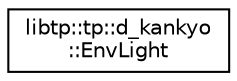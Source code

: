 digraph "Graphical Class Hierarchy"
{
 // LATEX_PDF_SIZE
  edge [fontname="Helvetica",fontsize="10",labelfontname="Helvetica",labelfontsize="10"];
  node [fontname="Helvetica",fontsize="10",shape=record];
  rankdir="LR";
  Node0 [label="libtp::tp::d_kankyo\l::EnvLight",height=0.2,width=0.4,color="black", fillcolor="white", style="filled",URL="$d3/d01/structlibtp_1_1tp_1_1d__kankyo_1_1EnvLight.html",tooltip="Environment infos."];
}
